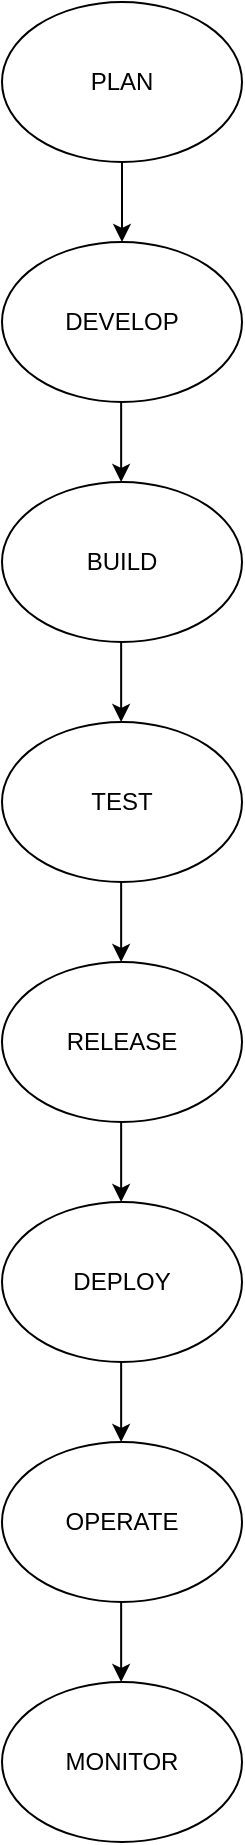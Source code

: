 <mxfile version="28.0.9">
  <diagram name="Page-1" id="MoojASz7hCp6ozHbNHu5">
    <mxGraphModel dx="1111" dy="657" grid="1" gridSize="10" guides="1" tooltips="1" connect="1" arrows="1" fold="1" page="1" pageScale="1" pageWidth="850" pageHeight="1100" math="0" shadow="0">
      <root>
        <mxCell id="0" />
        <mxCell id="1" parent="0" />
        <mxCell id="6QssuE7lLlA761HRMb7b-3" value="TEST" style="ellipse;whiteSpace=wrap;html=1;" vertex="1" parent="1">
          <mxGeometry x="400" y="400" width="120" height="80" as="geometry" />
        </mxCell>
        <mxCell id="6QssuE7lLlA761HRMb7b-4" value="DEPLOY" style="ellipse;whiteSpace=wrap;html=1;" vertex="1" parent="1">
          <mxGeometry x="400" y="640" width="120" height="80" as="geometry" />
        </mxCell>
        <mxCell id="6QssuE7lLlA761HRMb7b-5" value="OPERATE" style="ellipse;whiteSpace=wrap;html=1;" vertex="1" parent="1">
          <mxGeometry x="400" y="760" width="120" height="80" as="geometry" />
        </mxCell>
        <mxCell id="6QssuE7lLlA761HRMb7b-6" value="MONITOR" style="ellipse;whiteSpace=wrap;html=1;" vertex="1" parent="1">
          <mxGeometry x="400" y="880" width="120" height="80" as="geometry" />
        </mxCell>
        <mxCell id="6QssuE7lLlA761HRMb7b-7" value="RELEASE" style="ellipse;whiteSpace=wrap;html=1;" vertex="1" parent="1">
          <mxGeometry x="400" y="520" width="120" height="80" as="geometry" />
        </mxCell>
        <mxCell id="6QssuE7lLlA761HRMb7b-8" value="BUILD" style="ellipse;whiteSpace=wrap;html=1;" vertex="1" parent="1">
          <mxGeometry x="400" y="280" width="120" height="80" as="geometry" />
        </mxCell>
        <mxCell id="6QssuE7lLlA761HRMb7b-9" value="PLAN" style="ellipse;whiteSpace=wrap;html=1;" vertex="1" parent="1">
          <mxGeometry x="400" y="40" width="120" height="80" as="geometry" />
        </mxCell>
        <mxCell id="6QssuE7lLlA761HRMb7b-1" value="DEVELOP" style="ellipse;whiteSpace=wrap;html=1;" vertex="1" parent="1">
          <mxGeometry x="400" y="160" width="120" height="80" as="geometry" />
        </mxCell>
        <mxCell id="6QssuE7lLlA761HRMb7b-16" value="" style="endArrow=classic;html=1;rounded=0;strokeColor=default;align=center;verticalAlign=middle;fontFamily=Helvetica;fontSize=11;fontColor=default;labelBackgroundColor=default;exitX=0.5;exitY=1;exitDx=0;exitDy=0;exitPerimeter=0;" edge="1" parent="1" source="6QssuE7lLlA761HRMb7b-9">
          <mxGeometry width="50" height="50" relative="1" as="geometry">
            <mxPoint x="460" y="130" as="sourcePoint" />
            <mxPoint x="460" y="160" as="targetPoint" />
          </mxGeometry>
        </mxCell>
        <mxCell id="6QssuE7lLlA761HRMb7b-21" value="" style="endArrow=classic;html=1;rounded=0;strokeColor=default;align=center;verticalAlign=middle;fontFamily=Helvetica;fontSize=11;fontColor=default;labelBackgroundColor=default;exitX=0.5;exitY=1;exitDx=0;exitDy=0;exitPerimeter=0;" edge="1" parent="1">
          <mxGeometry width="50" height="50" relative="1" as="geometry">
            <mxPoint x="459.57" y="360" as="sourcePoint" />
            <mxPoint x="459.57" y="400" as="targetPoint" />
          </mxGeometry>
        </mxCell>
        <mxCell id="6QssuE7lLlA761HRMb7b-22" value="" style="endArrow=classic;html=1;rounded=0;strokeColor=default;align=center;verticalAlign=middle;fontFamily=Helvetica;fontSize=11;fontColor=default;labelBackgroundColor=default;exitX=0.5;exitY=1;exitDx=0;exitDy=0;exitPerimeter=0;" edge="1" parent="1">
          <mxGeometry width="50" height="50" relative="1" as="geometry">
            <mxPoint x="459.57" y="480" as="sourcePoint" />
            <mxPoint x="459.57" y="520" as="targetPoint" />
          </mxGeometry>
        </mxCell>
        <mxCell id="6QssuE7lLlA761HRMb7b-23" value="" style="endArrow=classic;html=1;rounded=0;strokeColor=default;align=center;verticalAlign=middle;fontFamily=Helvetica;fontSize=11;fontColor=default;labelBackgroundColor=default;exitX=0.5;exitY=1;exitDx=0;exitDy=0;exitPerimeter=0;" edge="1" parent="1">
          <mxGeometry width="50" height="50" relative="1" as="geometry">
            <mxPoint x="459.57" y="600" as="sourcePoint" />
            <mxPoint x="459.57" y="640" as="targetPoint" />
          </mxGeometry>
        </mxCell>
        <mxCell id="6QssuE7lLlA761HRMb7b-24" value="" style="endArrow=classic;html=1;rounded=0;strokeColor=default;align=center;verticalAlign=middle;fontFamily=Helvetica;fontSize=11;fontColor=default;labelBackgroundColor=default;exitX=0.5;exitY=1;exitDx=0;exitDy=0;exitPerimeter=0;" edge="1" parent="1">
          <mxGeometry width="50" height="50" relative="1" as="geometry">
            <mxPoint x="459.57" y="240" as="sourcePoint" />
            <mxPoint x="459.57" y="280" as="targetPoint" />
          </mxGeometry>
        </mxCell>
        <mxCell id="6QssuE7lLlA761HRMb7b-27" value="" style="endArrow=classic;html=1;rounded=0;strokeColor=default;align=center;verticalAlign=middle;fontFamily=Helvetica;fontSize=11;fontColor=default;labelBackgroundColor=default;exitX=0.5;exitY=1;exitDx=0;exitDy=0;exitPerimeter=0;" edge="1" parent="1">
          <mxGeometry width="50" height="50" relative="1" as="geometry">
            <mxPoint x="459.57" y="840" as="sourcePoint" />
            <mxPoint x="459.57" y="880" as="targetPoint" />
          </mxGeometry>
        </mxCell>
        <mxCell id="6QssuE7lLlA761HRMb7b-28" value="" style="endArrow=classic;html=1;rounded=0;strokeColor=default;align=center;verticalAlign=middle;fontFamily=Helvetica;fontSize=11;fontColor=default;labelBackgroundColor=default;exitX=0.5;exitY=1;exitDx=0;exitDy=0;exitPerimeter=0;" edge="1" parent="1">
          <mxGeometry width="50" height="50" relative="1" as="geometry">
            <mxPoint x="459.57" y="720" as="sourcePoint" />
            <mxPoint x="459.57" y="760" as="targetPoint" />
          </mxGeometry>
        </mxCell>
      </root>
    </mxGraphModel>
  </diagram>
</mxfile>
